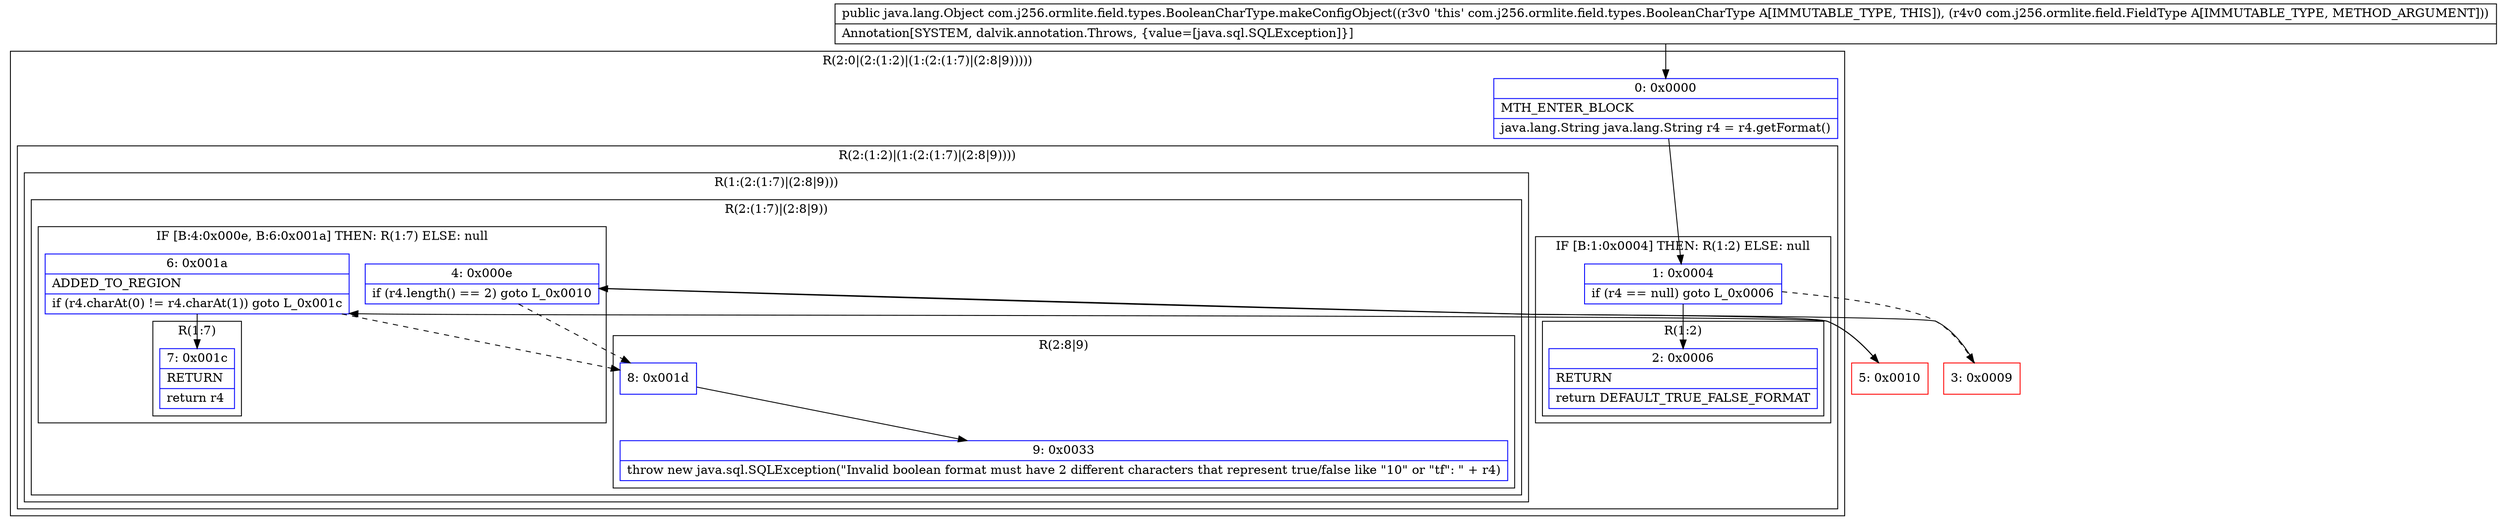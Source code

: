 digraph "CFG forcom.j256.ormlite.field.types.BooleanCharType.makeConfigObject(Lcom\/j256\/ormlite\/field\/FieldType;)Ljava\/lang\/Object;" {
subgraph cluster_Region_1079893564 {
label = "R(2:0|(2:(1:2)|(1:(2:(1:7)|(2:8|9)))))";
node [shape=record,color=blue];
Node_0 [shape=record,label="{0\:\ 0x0000|MTH_ENTER_BLOCK\l|java.lang.String java.lang.String r4 = r4.getFormat()\l}"];
subgraph cluster_Region_1656258418 {
label = "R(2:(1:2)|(1:(2:(1:7)|(2:8|9))))";
node [shape=record,color=blue];
subgraph cluster_IfRegion_1670468548 {
label = "IF [B:1:0x0004] THEN: R(1:2) ELSE: null";
node [shape=record,color=blue];
Node_1 [shape=record,label="{1\:\ 0x0004|if (r4 == null) goto L_0x0006\l}"];
subgraph cluster_Region_1978117553 {
label = "R(1:2)";
node [shape=record,color=blue];
Node_2 [shape=record,label="{2\:\ 0x0006|RETURN\l|return DEFAULT_TRUE_FALSE_FORMAT\l}"];
}
}
subgraph cluster_Region_2016406057 {
label = "R(1:(2:(1:7)|(2:8|9)))";
node [shape=record,color=blue];
subgraph cluster_Region_1529513701 {
label = "R(2:(1:7)|(2:8|9))";
node [shape=record,color=blue];
subgraph cluster_IfRegion_676934458 {
label = "IF [B:4:0x000e, B:6:0x001a] THEN: R(1:7) ELSE: null";
node [shape=record,color=blue];
Node_4 [shape=record,label="{4\:\ 0x000e|if (r4.length() == 2) goto L_0x0010\l}"];
Node_6 [shape=record,label="{6\:\ 0x001a|ADDED_TO_REGION\l|if (r4.charAt(0) != r4.charAt(1)) goto L_0x001c\l}"];
subgraph cluster_Region_95563751 {
label = "R(1:7)";
node [shape=record,color=blue];
Node_7 [shape=record,label="{7\:\ 0x001c|RETURN\l|return r4\l}"];
}
}
subgraph cluster_Region_724614483 {
label = "R(2:8|9)";
node [shape=record,color=blue];
Node_8 [shape=record,label="{8\:\ 0x001d}"];
Node_9 [shape=record,label="{9\:\ 0x0033|throw new java.sql.SQLException(\"Invalid boolean format must have 2 different characters that represent true\/false like \"10\" or \"tf\": \" + r4)\l}"];
}
}
}
}
}
Node_3 [shape=record,color=red,label="{3\:\ 0x0009}"];
Node_5 [shape=record,color=red,label="{5\:\ 0x0010}"];
MethodNode[shape=record,label="{public java.lang.Object com.j256.ormlite.field.types.BooleanCharType.makeConfigObject((r3v0 'this' com.j256.ormlite.field.types.BooleanCharType A[IMMUTABLE_TYPE, THIS]), (r4v0 com.j256.ormlite.field.FieldType A[IMMUTABLE_TYPE, METHOD_ARGUMENT]))  | Annotation[SYSTEM, dalvik.annotation.Throws, \{value=[java.sql.SQLException]\}]\l}"];
MethodNode -> Node_0;
Node_0 -> Node_1;
Node_1 -> Node_2;
Node_1 -> Node_3[style=dashed];
Node_4 -> Node_5;
Node_4 -> Node_8[style=dashed];
Node_6 -> Node_7;
Node_6 -> Node_8[style=dashed];
Node_8 -> Node_9;
Node_3 -> Node_4;
Node_5 -> Node_6;
}

